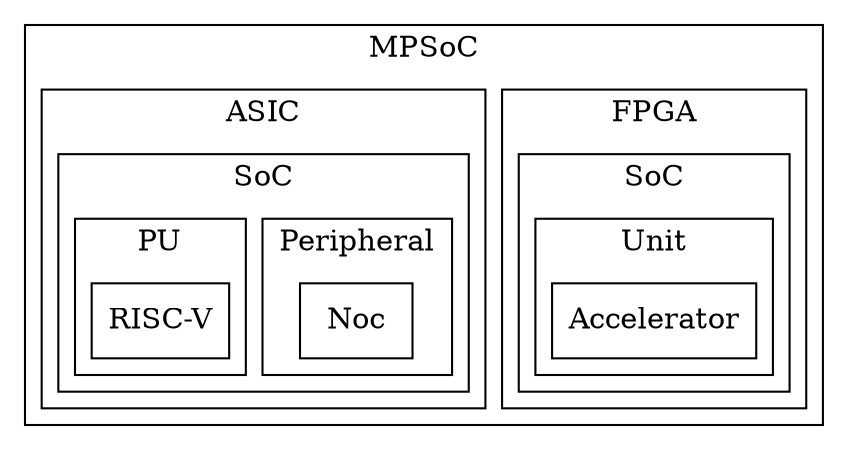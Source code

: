 digraph Project {
  // Introduction
  graph [splines=ortho];
  node[shape=record];

  // Blocks
  subgraph "cluster MPSoC" { label = "MPSoC";
    subgraph "cluster FPGA" { label = "FPGA";
      subgraph "cluster SoC" { label = "SoC";
        subgraph "cluster Unit" {label = "Unit";
          Accelerator[shape=box, label="Accelerator"];
        }
      }
    }
    subgraph "cluster ASIC" { label = "ASIC";
      subgraph "cluster SoC" { label = "SoC";
        subgraph "cluster Peripheral" {label = "Peripheral";
          Noc[shape=box, label="Noc"];
        }
        subgraph "cluster PU" { label = "PU";
          RISCV[shape=box, label="RISC-V"];
        }
      }
    }
  }

  // Sequence
}
